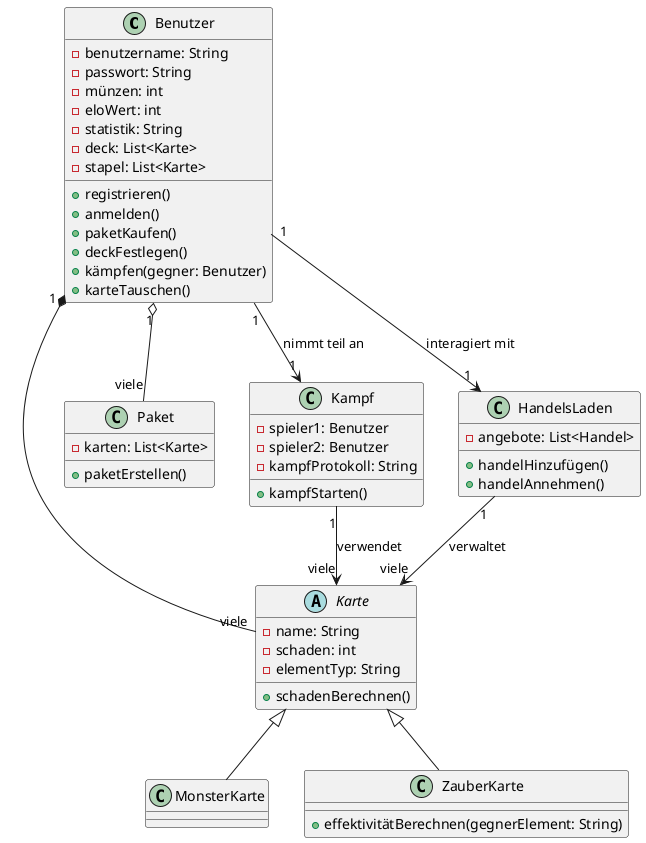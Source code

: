 @startuml
class Benutzer {
  - benutzername: String
  - passwort: String
  - münzen: int
  - eloWert: int
  - statistik: String
  - deck: List<Karte>
  - stapel: List<Karte>
  + registrieren()
  + anmelden()
  + paketKaufen()
  + deckFestlegen()
  + kämpfen(gegner: Benutzer)
  + karteTauschen()
}

abstract class Karte {
  - name: String
  - schaden: int
  - elementTyp: String
  + schadenBerechnen()
}

class MonsterKarte {
}

class ZauberKarte {
  + effektivitätBerechnen(gegnerElement: String)
}

class Paket {
  - karten: List<Karte>
  + paketErstellen()
}

class Kampf {
  - spieler1: Benutzer
  - spieler2: Benutzer
  - kampfProtokoll: String
  + kampfStarten()
}

class HandelsLaden {
  - angebote: List<Handel>
  + handelHinzufügen()
  + handelAnnehmen()
}

Benutzer "1" *-- "viele" Karte
Karte <|-- MonsterKarte
Karte <|-- ZauberKarte
Benutzer "1" o-- "viele" Paket
Benutzer "1" --> "1" Kampf : nimmt teil an
Kampf "1" --> "viele" Karte : verwendet
Benutzer "1" --> "1" HandelsLaden : interagiert mit
HandelsLaden "1" --> "viele" Karte : verwaltet
@enduml
